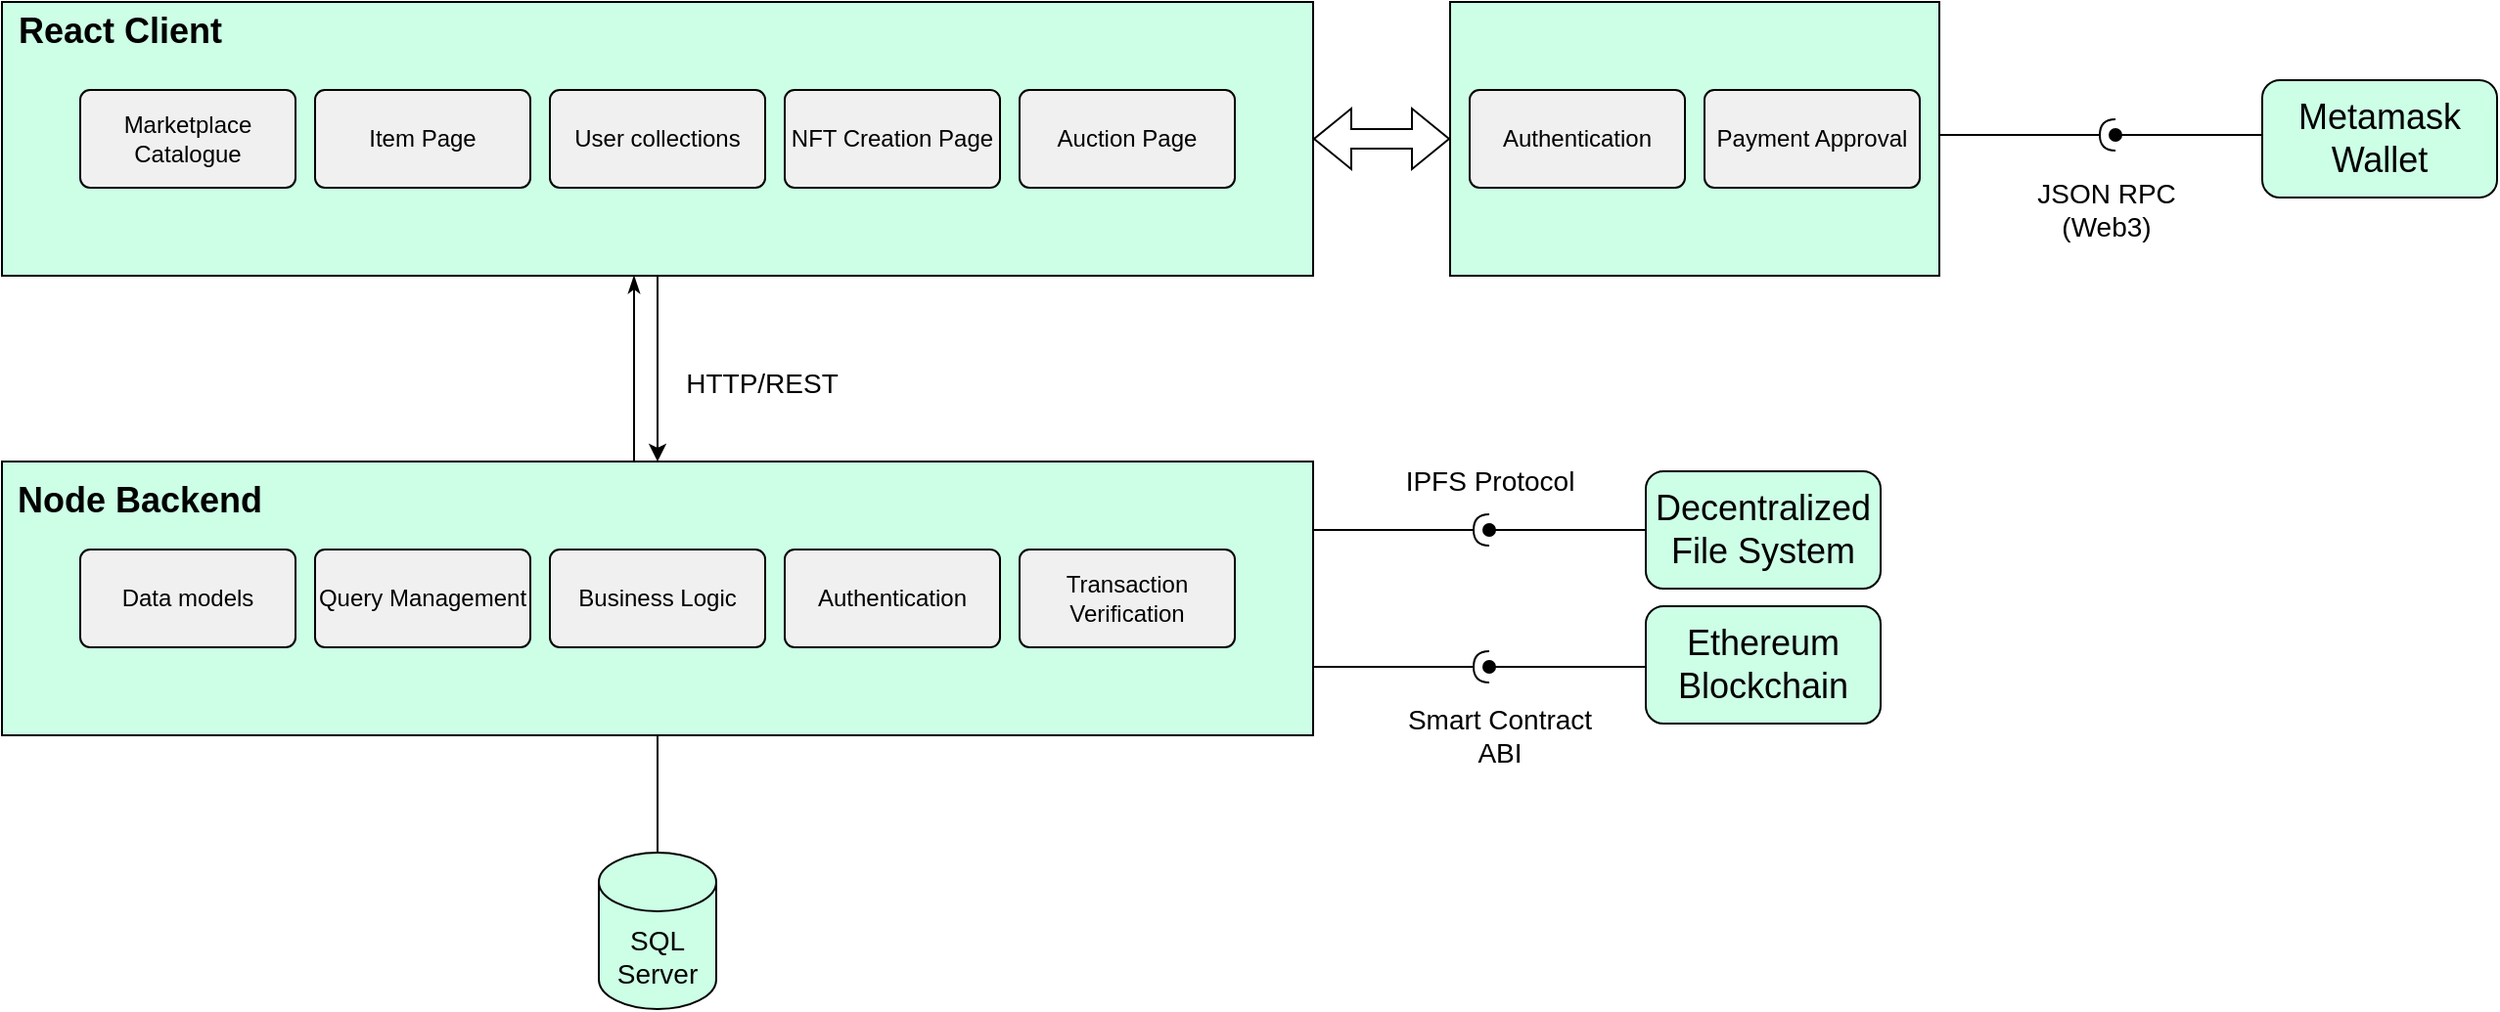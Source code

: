 <mxfile version="16.1.2" type="device"><diagram id="wER58TmQPsb9XKIVGu0a" name="Buy NFT"><mxGraphModel dx="1298" dy="684" grid="1" gridSize="10" guides="1" tooltips="1" connect="1" arrows="1" fold="1" page="1" pageScale="1" pageWidth="827" pageHeight="1169" math="0" shadow="0"><root><mxCell id="0"/><mxCell id="1" parent="0"/><mxCell id="Y2CKW4Kca1If8zlBktHl-12" style="edgeStyle=orthogonalEdgeStyle;rounded=0;orthogonalLoop=1;jettySize=auto;html=1;fontSize=14;endArrow=halfCircle;endFill=0;exitX=1;exitY=0.5;exitDx=0;exitDy=0;" parent="1" source="Y2CKW4Kca1If8zlBktHl-28" edge="1"><mxGeometry relative="1" as="geometry"><mxPoint x="1280" y="172.5" as="sourcePoint"/><mxPoint x="1320" y="173" as="targetPoint"/><Array as="points"><mxPoint x="1230" y="173"/></Array></mxGeometry></mxCell><mxCell id="Y2CKW4Kca1If8zlBktHl-31" style="edgeStyle=orthogonalEdgeStyle;shape=flexArrow;rounded=0;orthogonalLoop=1;jettySize=auto;html=1;exitX=1;exitY=0.5;exitDx=0;exitDy=0;entryX=0;entryY=0.5;entryDx=0;entryDy=0;fontSize=14;endArrow=halfCircle;endFill=0;startArrow=block;" parent="1" source="Y2CKW4Kca1If8zlBktHl-1" target="Y2CKW4Kca1If8zlBktHl-28" edge="1"><mxGeometry relative="1" as="geometry"/></mxCell><mxCell id="GsrADtK4_Re9Uh8wqY37-3" style="edgeStyle=orthogonalEdgeStyle;rounded=0;orthogonalLoop=1;jettySize=auto;html=1;entryX=0.5;entryY=0;entryDx=0;entryDy=0;endArrow=classic;endFill=1;" edge="1" parent="1" source="Y2CKW4Kca1If8zlBktHl-1" target="Y2CKW4Kca1If8zlBktHl-18"><mxGeometry relative="1" as="geometry"/></mxCell><mxCell id="Y2CKW4Kca1If8zlBktHl-1" value="" style="rounded=0;whiteSpace=wrap;html=1;fillColor=#CCFFE6;" parent="1" vertex="1"><mxGeometry x="240" y="105" width="670" height="140" as="geometry"/></mxCell><mxCell id="Y2CKW4Kca1If8zlBktHl-3" value="Marketplace Catalogue" style="rounded=1;arcSize=10;whiteSpace=wrap;html=1;align=center;fillColor=#F0F0F0;" parent="1" vertex="1"><mxGeometry x="280" y="150" width="110" height="50" as="geometry"/></mxCell><mxCell id="Y2CKW4Kca1If8zlBktHl-4" value="Item Page" style="rounded=1;arcSize=10;whiteSpace=wrap;html=1;align=center;fillColor=#F0F0F0;" parent="1" vertex="1"><mxGeometry x="400" y="150" width="110" height="50" as="geometry"/></mxCell><mxCell id="Y2CKW4Kca1If8zlBktHl-5" value="User collections" style="rounded=1;arcSize=10;whiteSpace=wrap;html=1;align=center;fillColor=#F0F0F0;" parent="1" vertex="1"><mxGeometry x="520" y="150" width="110" height="50" as="geometry"/></mxCell><mxCell id="Y2CKW4Kca1If8zlBktHl-8" value="NFT Creation Page&lt;span style=&quot;color: rgba(0 , 0 , 0 , 0) ; font-family: monospace ; font-size: 0px&quot;&gt;%3CmxGraphModel%3E%3Croot%3E%3CmxCell%20id%3D%220%22%2F%3E%3CmxCell%20id%3D%221%22%20parent%3D%220%22%2F%3E%3CmxCell%20id%3D%222%22%20value%3D%22User%20collections%22%20style%3D%22rounded%3D1%3BarcSize%3D10%3BwhiteSpace%3Dwrap%3Bhtml%3D1%3Balign%3Dcenter%3BfillColor%3D%23F0F0F0%3B%22%20vertex%3D%221%22%20parent%3D%221%22%3E%3CmxGeometry%20x%3D%22520%22%20y%3D%22150%22%20width%3D%22110%22%20height%3D%2250%22%20as%3D%22geometry%22%2F%3E%3C%2FmxCell%3E%3C%2Froot%3E%3C%2FmxGraphModel%3E&lt;/span&gt;" style="rounded=1;arcSize=10;whiteSpace=wrap;html=1;align=center;fillColor=#F0F0F0;" parent="1" vertex="1"><mxGeometry x="640" y="150" width="110" height="50" as="geometry"/></mxCell><mxCell id="Y2CKW4Kca1If8zlBktHl-9" value="Auction Page&lt;span style=&quot;color: rgba(0 , 0 , 0 , 0) ; font-family: monospace ; font-size: 0px&quot;&gt;%3CmxGraphModel%3E%3Croot%3E%3CmxCell%20id%3D%220%22%2F%3E%3CmxCell%20id%3D%221%22%20parent%3D%220%22%2F%3E%3CmxCell%20id%3D%222%22%20value%3D%22User%20collections%22%20style%3D%22rounded%3D1%3BarcSize%3D10%3BwhiteSpace%3Dwrap%3Bhtml%3D1%3Balign%3Dcenter%3BfillColor%3D%23F0F0F0%3B%22%20vertex%3D%221%22%20parent%3D%221%22%3E%3CmxGeometry%20x%3D%22520%22%20y%3D%22150%22%20width%3D%22110%22%20height%3D%2250%22%20as%3D%22geometry%22%2F%3E%3C%2FmxCell%3E%3C%2Froot%3E%3C%2FmxGraphModel%3E&lt;/span&gt;" style="rounded=1;arcSize=10;whiteSpace=wrap;html=1;align=center;fillColor=#F0F0F0;" parent="1" vertex="1"><mxGeometry x="760" y="150" width="110" height="50" as="geometry"/></mxCell><mxCell id="Y2CKW4Kca1If8zlBktHl-10" value="&lt;font style=&quot;font-size: 18px&quot;&gt;React Client&lt;/font&gt;" style="text;html=1;align=center;verticalAlign=middle;resizable=0;points=[];autosize=1;strokeColor=none;fillColor=none;fontStyle=1" parent="1" vertex="1"><mxGeometry x="240" y="110" width="120" height="20" as="geometry"/></mxCell><mxCell id="Y2CKW4Kca1If8zlBktHl-16" style="edgeStyle=orthogonalEdgeStyle;rounded=0;orthogonalLoop=1;jettySize=auto;html=1;fontSize=14;endArrow=oval;endFill=1;exitX=0;exitY=0.5;exitDx=0;exitDy=0;" parent="1" source="Y2CKW4Kca1If8zlBktHl-11" edge="1"><mxGeometry relative="1" as="geometry"><mxPoint x="1320" y="173" as="targetPoint"/><Array as="points"><mxPoint x="1420" y="173"/></Array></mxGeometry></mxCell><mxCell id="Y2CKW4Kca1If8zlBktHl-11" value="Metamask Wallet" style="rounded=1;whiteSpace=wrap;html=1;fontSize=18;fillColor=#CCFFE6;sketch=0;shadow=0;" parent="1" vertex="1"><mxGeometry x="1395" y="145" width="120" height="60" as="geometry"/></mxCell><mxCell id="Y2CKW4Kca1If8zlBktHl-17" value="JSON RPC&lt;br&gt;(Web3)" style="text;html=1;align=center;verticalAlign=middle;resizable=0;points=[];autosize=1;strokeColor=none;fillColor=none;fontSize=14;" parent="1" vertex="1"><mxGeometry x="1270" y="191" width="90" height="40" as="geometry"/></mxCell><mxCell id="Y2CKW4Kca1If8zlBktHl-60" style="edgeStyle=orthogonalEdgeStyle;rounded=0;orthogonalLoop=1;jettySize=auto;html=1;exitX=1;exitY=0.25;exitDx=0;exitDy=0;shadow=0;fontSize=14;startArrow=none;startFill=0;endArrow=halfCircle;endFill=0;" parent="1" source="Y2CKW4Kca1If8zlBktHl-18" edge="1"><mxGeometry relative="1" as="geometry"><mxPoint x="1000" y="375" as="targetPoint"/></mxGeometry></mxCell><mxCell id="Y2CKW4Kca1If8zlBktHl-62" style="edgeStyle=orthogonalEdgeStyle;rounded=0;orthogonalLoop=1;jettySize=auto;html=1;exitX=1;exitY=0.75;exitDx=0;exitDy=0;shadow=0;fontSize=14;startArrow=none;startFill=0;endArrow=halfCircle;endFill=0;" parent="1" source="Y2CKW4Kca1If8zlBktHl-18" edge="1"><mxGeometry relative="1" as="geometry"><mxPoint x="1000" y="445" as="targetPoint"/></mxGeometry></mxCell><mxCell id="Y2CKW4Kca1If8zlBktHl-70" style="edgeStyle=orthogonalEdgeStyle;rounded=0;orthogonalLoop=1;jettySize=auto;html=1;shadow=0;fontSize=14;startArrow=none;startFill=0;endArrow=none;endFill=0;" parent="1" source="Y2CKW4Kca1If8zlBktHl-18" target="Y2CKW4Kca1If8zlBktHl-71" edge="1"><mxGeometry relative="1" as="geometry"><mxPoint x="575" y="570" as="targetPoint"/></mxGeometry></mxCell><mxCell id="Y2CKW4Kca1If8zlBktHl-18" value="" style="rounded=0;whiteSpace=wrap;html=1;fillColor=#CCFFE6;" parent="1" vertex="1"><mxGeometry x="240" y="340" width="670" height="140" as="geometry"/></mxCell><mxCell id="Y2CKW4Kca1If8zlBktHl-19" value="Data models" style="rounded=1;arcSize=10;whiteSpace=wrap;html=1;align=center;fillColor=#F0F0F0;" parent="1" vertex="1"><mxGeometry x="280" y="385" width="110" height="50" as="geometry"/></mxCell><mxCell id="Y2CKW4Kca1If8zlBktHl-20" value="Query Management" style="rounded=1;arcSize=10;whiteSpace=wrap;html=1;align=center;fillColor=#F0F0F0;" parent="1" vertex="1"><mxGeometry x="400" y="385" width="110" height="50" as="geometry"/></mxCell><mxCell id="Y2CKW4Kca1If8zlBktHl-21" value="Business Logic" style="rounded=1;arcSize=10;whiteSpace=wrap;html=1;align=center;fillColor=#F0F0F0;" parent="1" vertex="1"><mxGeometry x="520" y="385" width="110" height="50" as="geometry"/></mxCell><mxCell id="Y2CKW4Kca1If8zlBktHl-22" value="Authentication" style="rounded=1;arcSize=10;whiteSpace=wrap;html=1;align=center;fillColor=#F0F0F0;" parent="1" vertex="1"><mxGeometry x="640" y="385" width="110" height="50" as="geometry"/></mxCell><mxCell id="Y2CKW4Kca1If8zlBktHl-23" value="Transaction Verification" style="rounded=1;arcSize=10;whiteSpace=wrap;html=1;align=center;fillColor=#F0F0F0;" parent="1" vertex="1"><mxGeometry x="760" y="385" width="110" height="50" as="geometry"/></mxCell><mxCell id="Y2CKW4Kca1If8zlBktHl-24" value="&lt;font style=&quot;font-size: 18px&quot;&gt;Node Backend&lt;/font&gt;" style="text;html=1;align=center;verticalAlign=middle;resizable=0;points=[];autosize=1;strokeColor=none;fillColor=none;fontStyle=1" parent="1" vertex="1"><mxGeometry x="240" y="350" width="140" height="20" as="geometry"/></mxCell><mxCell id="Y2CKW4Kca1If8zlBktHl-28" value="" style="rounded=0;whiteSpace=wrap;html=1;fillColor=#CCFFE6;" parent="1" vertex="1"><mxGeometry x="980" y="105" width="250" height="140" as="geometry"/></mxCell><mxCell id="Y2CKW4Kca1If8zlBktHl-30" value="Authentication" style="rounded=1;arcSize=10;whiteSpace=wrap;html=1;align=center;fillColor=#F0F0F0;" parent="1" vertex="1"><mxGeometry x="990" y="150" width="110" height="50" as="geometry"/></mxCell><mxCell id="Y2CKW4Kca1If8zlBktHl-32" value="Payment Approval" style="rounded=1;arcSize=10;whiteSpace=wrap;html=1;align=center;fillColor=#F0F0F0;" parent="1" vertex="1"><mxGeometry x="1110" y="150" width="110" height="50" as="geometry"/></mxCell><mxCell id="Y2CKW4Kca1If8zlBktHl-46" value="HTTP/REST" style="text;html=1;align=center;verticalAlign=middle;resizable=0;points=[];autosize=1;strokeColor=none;fillColor=none;fontSize=14;" parent="1" vertex="1"><mxGeometry x="583" y="290" width="90" height="20" as="geometry"/></mxCell><mxCell id="Y2CKW4Kca1If8zlBktHl-66" style="edgeStyle=orthogonalEdgeStyle;rounded=0;orthogonalLoop=1;jettySize=auto;html=1;shadow=0;fontSize=14;startArrow=none;startFill=0;endArrow=oval;endFill=1;" parent="1" source="Y2CKW4Kca1If8zlBktHl-47" edge="1"><mxGeometry relative="1" as="geometry"><mxPoint x="1000" y="375" as="targetPoint"/></mxGeometry></mxCell><mxCell id="Y2CKW4Kca1If8zlBktHl-47" value="Decentralized File System" style="rounded=1;whiteSpace=wrap;html=1;fontSize=18;fillColor=#CCFFE6;glass=0;" parent="1" vertex="1"><mxGeometry x="1080" y="345" width="120" height="60" as="geometry"/></mxCell><mxCell id="Y2CKW4Kca1If8zlBktHl-64" style="edgeStyle=orthogonalEdgeStyle;rounded=0;orthogonalLoop=1;jettySize=auto;html=1;shadow=0;fontSize=14;startArrow=none;startFill=0;endArrow=oval;endFill=1;" parent="1" edge="1"><mxGeometry relative="1" as="geometry"><mxPoint x="1080" y="445.0" as="sourcePoint"/><mxPoint x="1000" y="445" as="targetPoint"/><Array as="points"><mxPoint x="1010" y="445"/><mxPoint x="1010" y="445"/></Array></mxGeometry></mxCell><mxCell id="Y2CKW4Kca1If8zlBktHl-48" value="Ethereum Blockchain" style="rounded=1;whiteSpace=wrap;html=1;fontSize=18;fillColor=#CCFFE6;sketch=0;shadow=0;" parent="1" vertex="1"><mxGeometry x="1080" y="414" width="120" height="60" as="geometry"/></mxCell><mxCell id="Y2CKW4Kca1If8zlBktHl-67" value="IPFS Protocol" style="text;html=1;align=center;verticalAlign=middle;resizable=0;points=[];autosize=1;strokeColor=none;fillColor=none;fontSize=14;" parent="1" vertex="1"><mxGeometry x="950" y="340" width="100" height="20" as="geometry"/></mxCell><mxCell id="Y2CKW4Kca1If8zlBktHl-68" value="Smart Contract&lt;br&gt;ABI" style="text;html=1;align=center;verticalAlign=middle;resizable=0;points=[];autosize=1;strokeColor=none;fillColor=none;fontSize=14;" parent="1" vertex="1"><mxGeometry x="950" y="460" width="110" height="40" as="geometry"/></mxCell><mxCell id="Y2CKW4Kca1If8zlBktHl-71" value="SQL Server" style="shape=cylinder3;whiteSpace=wrap;html=1;boundedLbl=1;backgroundOutline=1;size=15;fontSize=14;fillColor=#CCFFE6;" parent="1" vertex="1"><mxGeometry x="545" y="540" width="60" height="80" as="geometry"/></mxCell><mxCell id="GsrADtK4_Re9Uh8wqY37-4" style="edgeStyle=orthogonalEdgeStyle;rounded=0;orthogonalLoop=1;jettySize=auto;html=1;entryX=0.5;entryY=0;entryDx=0;entryDy=0;endArrow=none;endFill=0;startArrow=classicThin;startFill=1;" edge="1" parent="1"><mxGeometry relative="1" as="geometry"><mxPoint x="563" y="245" as="sourcePoint"/><mxPoint x="563" y="340" as="targetPoint"/></mxGeometry></mxCell></root></mxGraphModel></diagram></mxfile>